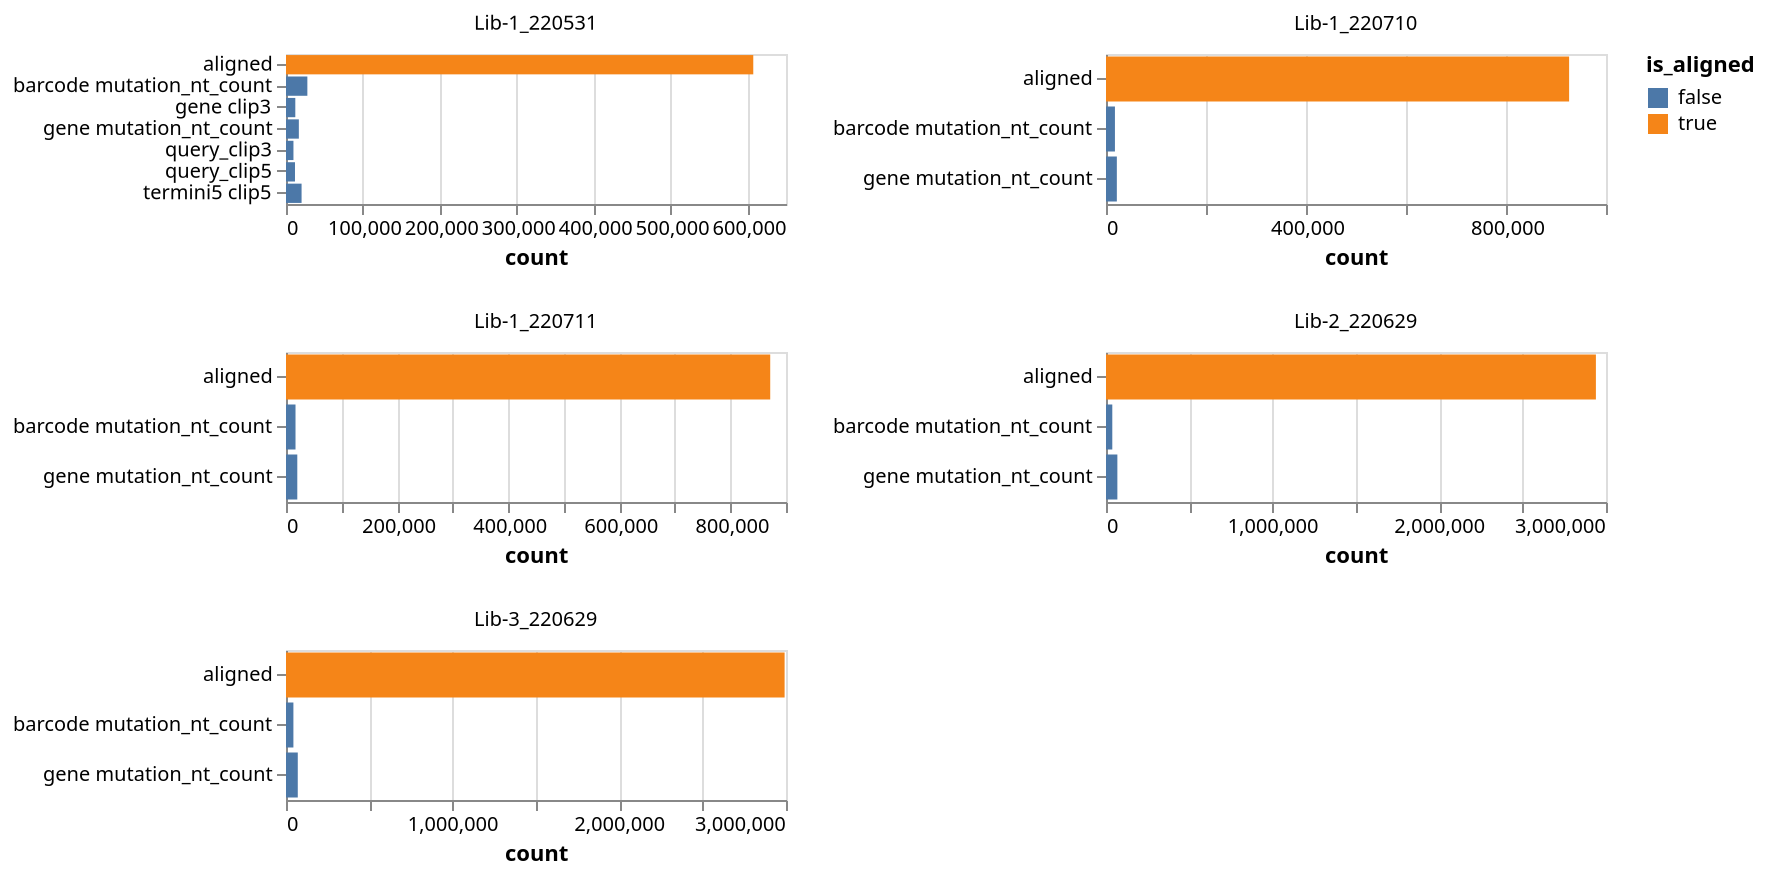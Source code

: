{
  "config": {
    "view": {
      "continuousWidth": 400,
      "continuousHeight": 300
    }
  },
  "data": {
    "name": "data-c8a74fb79497353455f0d858d69d4cb4"
  },
  "mark": "bar",
  "encoding": {
    "color": {
      "field": "is_aligned",
      "type": "nominal"
    },
    "facet": {
      "columns": 2,
      "field": "pacbioRun",
      "title": null,
      "type": "nominal"
    },
    "tooltip": [
      {
        "field": "pacbioRun",
        "type": "nominal"
      },
      {
        "field": "filter_reason",
        "type": "nominal"
      },
      {
        "field": "count",
        "type": "quantitative"
      },
      {
        "field": "total_counts",
        "type": "quantitative"
      },
      {
        "field": "frac_counts",
        "type": "quantitative"
      }
    ],
    "x": {
      "field": "count",
      "type": "quantitative"
    },
    "y": {
      "axis": {
        "title": null
      },
      "field": "filter_reason",
      "type": "nominal"
    }
  },
  "height": 75,
  "resolve": {
    "scale": {
      "x": "independent",
      "y": "independent"
    }
  },
  "transform": [
    {
      "filter": "(datum.frac_counts > 0.01)"
    },
    {
      "calculate": "(datum.filter_reason === 'aligned')",
      "as": "is_aligned"
    }
  ],
  "width": 250,
  "$schema": "https://vega.github.io/schema/vega-lite/v5.2.0.json",
  "datasets": {
    "data-c8a74fb79497353455f0d858d69d4cb4": [
      {
        "pacbioRun": "Lib-1_220531",
        "filter_reason": "barcode clip3",
        "count": 1005,
        "total_counts": 725265,
        "frac_counts": 0.0013857003991644434
      },
      {
        "pacbioRun": "Lib-1_220531",
        "filter_reason": "barcode mutation_nt_count",
        "count": 27767,
        "total_counts": 725265,
        "frac_counts": 0.03828531640159114
      },
      {
        "pacbioRun": "Lib-1_220531",
        "filter_reason": "gene clip3",
        "count": 12099,
        "total_counts": 725265,
        "frac_counts": 0.016682178238299105
      },
      {
        "pacbioRun": "Lib-1_220531",
        "filter_reason": "gene mutation_nt_count",
        "count": 16703,
        "total_counts": 725265,
        "frac_counts": 0.023030202753476316
      },
      {
        "pacbioRun": "Lib-1_220531",
        "filter_reason": "query_clip3",
        "count": 9682,
        "total_counts": 725265,
        "frac_counts": 0.013349603248467802
      },
      {
        "pacbioRun": "Lib-1_220531",
        "filter_reason": "query_clip5",
        "count": 11684,
        "total_counts": 725265,
        "frac_counts": 0.016109973595858067
      },
      {
        "pacbioRun": "Lib-1_220531",
        "filter_reason": "termini3 clip3",
        "count": 3431,
        "total_counts": 725265,
        "frac_counts": 0.004730684646301697
      },
      {
        "pacbioRun": "Lib-1_220531",
        "filter_reason": "termini3 mutation_nt_count",
        "count": 4992,
        "total_counts": 725265,
        "frac_counts": 0.006883001385700399
      },
      {
        "pacbioRun": "Lib-1_220531",
        "filter_reason": "termini5 clip5",
        "count": 20247,
        "total_counts": 725265,
        "frac_counts": 0.027916692519286055
      },
      {
        "pacbioRun": "Lib-1_220531",
        "filter_reason": "termini5 mutation_nt_count",
        "count": 3702,
        "total_counts": 725265,
        "frac_counts": 0.005104341171847532
      },
      {
        "pacbioRun": "Lib-1_220531",
        "filter_reason": "variant_tag3 mutation_nt_count",
        "count": 4155,
        "total_counts": 725265,
        "frac_counts": 0.005728940456247027
      },
      {
        "pacbioRun": "Lib-1_220531",
        "filter_reason": "variant_tag5 mutation_nt_count",
        "count": 2346,
        "total_counts": 725265,
        "frac_counts": 0.003234679737751029
      },
      {
        "pacbioRun": "Lib-1_220710",
        "filter_reason": "barcode clip3",
        "count": 578,
        "total_counts": 1006376,
        "frac_counts": 0.0005743380207795098
      },
      {
        "pacbioRun": "Lib-1_220710",
        "filter_reason": "barcode mutation_nt_count",
        "count": 17868,
        "total_counts": 1006376,
        "frac_counts": 0.01775479542437419
      },
      {
        "pacbioRun": "Lib-1_220710",
        "filter_reason": "gene clip3",
        "count": 5644,
        "total_counts": 1006376,
        "frac_counts": 0.0056082418499646255
      },
      {
        "pacbioRun": "Lib-1_220710",
        "filter_reason": "gene mutation_nt_count",
        "count": 21677,
        "total_counts": 1006376,
        "frac_counts": 0.021539663108023244
      },
      {
        "pacbioRun": "Lib-1_220710",
        "filter_reason": "query_clip3",
        "count": 3932,
        "total_counts": 1006376,
        "frac_counts": 0.003907088404333967
      },
      {
        "pacbioRun": "Lib-1_220710",
        "filter_reason": "query_clip5",
        "count": 4542,
        "total_counts": 1006376,
        "frac_counts": 0.00451322368577947
      },
      {
        "pacbioRun": "Lib-1_220710",
        "filter_reason": "termini3 clip3",
        "count": 2442,
        "total_counts": 1006376,
        "frac_counts": 0.0024265284545736386
      },
      {
        "pacbioRun": "Lib-1_220710",
        "filter_reason": "termini3 mutation_nt_count",
        "count": 5755,
        "total_counts": 1006376,
        "frac_counts": 0.005718538597899791
      },
      {
        "pacbioRun": "Lib-1_220710",
        "filter_reason": "termini5 clip5",
        "count": 7677,
        "total_counts": 1006376,
        "frac_counts": 0.007628361566651033
      },
      {
        "pacbioRun": "Lib-1_220710",
        "filter_reason": "termini5 mutation_nt_count",
        "count": 4473,
        "total_counts": 1006376,
        "frac_counts": 0.004444660842468421
      },
      {
        "pacbioRun": "Lib-1_220710",
        "filter_reason": "variant_tag3 mutation_nt_count",
        "count": 4014,
        "total_counts": 1006376,
        "frac_counts": 0.0039885688847905755
      },
      {
        "pacbioRun": "Lib-1_220710",
        "filter_reason": "variant_tag5 mutation_nt_count",
        "count": 1543,
        "total_counts": 1006376,
        "frac_counts": 0.0015332241627383802
      },
      {
        "pacbioRun": "Lib-1_220711",
        "filter_reason": "barcode clip3",
        "count": 470,
        "total_counts": 947399,
        "frac_counts": 0.0004960950982637727
      },
      {
        "pacbioRun": "Lib-1_220711",
        "filter_reason": "barcode mutation_nt_count",
        "count": 17120,
        "total_counts": 947399,
        "frac_counts": 0.018070527834629337
      },
      {
        "pacbioRun": "Lib-1_220711",
        "filter_reason": "gene clip3",
        "count": 5380,
        "total_counts": 947399,
        "frac_counts": 0.005678705592891696
      },
      {
        "pacbioRun": "Lib-1_220711",
        "filter_reason": "gene mutation_nt_count",
        "count": 20333,
        "total_counts": 947399,
        "frac_counts": 0.02146191836807934
      },
      {
        "pacbioRun": "Lib-1_220711",
        "filter_reason": "query_clip3",
        "count": 3484,
        "total_counts": 947399,
        "frac_counts": 0.0036774368560659235
      },
      {
        "pacbioRun": "Lib-1_220711",
        "filter_reason": "query_clip5",
        "count": 3954,
        "total_counts": 947399,
        "frac_counts": 0.004173531954329696
      },
      {
        "pacbioRun": "Lib-1_220711",
        "filter_reason": "termini3 clip3",
        "count": 2318,
        "total_counts": 947399,
        "frac_counts": 0.0024466988037775005
      },
      {
        "pacbioRun": "Lib-1_220711",
        "filter_reason": "termini3 mutation_nt_count",
        "count": 5680,
        "total_counts": 947399,
        "frac_counts": 0.005995362038591977
      },
      {
        "pacbioRun": "Lib-1_220711",
        "filter_reason": "termini5 clip5",
        "count": 7126,
        "total_counts": 947399,
        "frac_counts": 0.007521646106867328
      },
      {
        "pacbioRun": "Lib-1_220711",
        "filter_reason": "termini5 mutation_nt_count",
        "count": 4385,
        "total_counts": 947399,
        "frac_counts": 0.004628461714652432
      },
      {
        "pacbioRun": "Lib-1_220711",
        "filter_reason": "variant_tag3 mutation_nt_count",
        "count": 3941,
        "total_counts": 947399,
        "frac_counts": 0.004159810175016017
      },
      {
        "pacbioRun": "Lib-1_220711",
        "filter_reason": "variant_tag5 mutation_nt_count",
        "count": 1608,
        "total_counts": 947399,
        "frac_counts": 0.0016972785489535033
      },
      {
        "pacbioRun": "Lib-2_220629",
        "filter_reason": "barcode clip3",
        "count": 1702,
        "total_counts": 3176999,
        "frac_counts": 0.000535725695853225
      },
      {
        "pacbioRun": "Lib-2_220629",
        "filter_reason": "barcode mutation_nt_count",
        "count": 37748,
        "total_counts": 3176999,
        "frac_counts": 0.011881653094634275
      },
      {
        "pacbioRun": "Lib-2_220629",
        "filter_reason": "gene clip3",
        "count": 17387,
        "total_counts": 3176999,
        "frac_counts": 0.005472774778965936
      },
      {
        "pacbioRun": "Lib-2_220629",
        "filter_reason": "gene mutation_nt_count",
        "count": 68220,
        "total_counts": 3176999,
        "frac_counts": 0.02147309457761869
      },
      {
        "pacbioRun": "Lib-2_220629",
        "filter_reason": "query_clip3",
        "count": 16597,
        "total_counts": 3176999,
        "frac_counts": 0.005224112440702688
      },
      {
        "pacbioRun": "Lib-2_220629",
        "filter_reason": "query_clip5",
        "count": 18192,
        "total_counts": 3176999,
        "frac_counts": 0.005726158554031651
      },
      {
        "pacbioRun": "Lib-2_220629",
        "filter_reason": "termini3 clip3",
        "count": 5098,
        "total_counts": 3176999,
        "frac_counts": 0.0016046589879316927
      },
      {
        "pacbioRun": "Lib-2_220629",
        "filter_reason": "termini3 mutation_nt_count",
        "count": 18710,
        "total_counts": 3176999,
        "frac_counts": 0.005889205504943502
      },
      {
        "pacbioRun": "Lib-2_220629",
        "filter_reason": "termini5 clip5",
        "count": 23667,
        "total_counts": 3176999,
        "frac_counts": 0.007449482986932007
      },
      {
        "pacbioRun": "Lib-2_220629",
        "filter_reason": "termini5 mutation_nt_count",
        "count": 16067,
        "total_counts": 3176999,
        "frac_counts": 0.005057288340348864
      },
      {
        "pacbioRun": "Lib-2_220629",
        "filter_reason": "variant_tag3 mutation_nt_count",
        "count": 9914,
        "total_counts": 3176999,
        "frac_counts": 0.003120554963977011
      },
      {
        "pacbioRun": "Lib-2_220629",
        "filter_reason": "variant_tag5 mutation_nt_count",
        "count": 4297,
        "total_counts": 3176999,
        "frac_counts": 0.0013525342626799694
      },
      {
        "pacbioRun": "Lib-3_220629",
        "filter_reason": "barcode clip3",
        "count": 1559,
        "total_counts": 3228613,
        "frac_counts": 0.000482869888710725
      },
      {
        "pacbioRun": "Lib-3_220629",
        "filter_reason": "barcode mutation_nt_count",
        "count": 44417,
        "total_counts": 3228613,
        "frac_counts": 0.01375730073564097
      },
      {
        "pacbioRun": "Lib-3_220629",
        "filter_reason": "gene clip3",
        "count": 14789,
        "total_counts": 3228613,
        "frac_counts": 0.004580604736461137
      },
      {
        "pacbioRun": "Lib-3_220629",
        "filter_reason": "gene mutation_nt_count",
        "count": 70697,
        "total_counts": 3228613,
        "frac_counts": 0.02189701893661458
      },
      {
        "pacbioRun": "Lib-3_220629",
        "filter_reason": "query_clip3",
        "count": 14531,
        "total_counts": 3228613,
        "frac_counts": 0.004500694260972126
      },
      {
        "pacbioRun": "Lib-3_220629",
        "filter_reason": "query_clip5",
        "count": 17614,
        "total_counts": 3228613,
        "frac_counts": 0.005455593470013284
      },
      {
        "pacbioRun": "Lib-3_220629",
        "filter_reason": "termini3 clip3",
        "count": 4698,
        "total_counts": 3228613,
        "frac_counts": 0.0014551140071603502
      },
      {
        "pacbioRun": "Lib-3_220629",
        "filter_reason": "termini3 mutation_nt_count",
        "count": 13716,
        "total_counts": 3228613,
        "frac_counts": 0.004248263882973897
      },
      {
        "pacbioRun": "Lib-3_220629",
        "filter_reason": "termini5 clip5",
        "count": 23455,
        "total_counts": 3228613,
        "frac_counts": 0.007264729467421459
      },
      {
        "pacbioRun": "Lib-3_220629",
        "filter_reason": "termini5 mutation_nt_count",
        "count": 16135,
        "total_counts": 3228613,
        "frac_counts": 0.004997502023314656
      },
      {
        "pacbioRun": "Lib-3_220629",
        "filter_reason": "variant_tag3 mutation_nt_count",
        "count": 13159,
        "total_counts": 3228613,
        "frac_counts": 0.004075743980464676
      },
      {
        "pacbioRun": "Lib-3_220629",
        "filter_reason": "variant_tag5 mutation_nt_count",
        "count": 2210,
        "total_counts": 3228613,
        "frac_counts": 0.000684504460584158
      },
      {
        "pacbioRun": "Lib-1_220531",
        "filter_reason": "aligned",
        "count": 607452,
        "total_counts": 725265,
        "frac_counts": 0.8375586854460094
      },
      {
        "pacbioRun": "Lib-1_220710",
        "filter_reason": "aligned",
        "count": 926231,
        "total_counts": 1006376,
        "frac_counts": 0.9203627669976232
      },
      {
        "pacbioRun": "Lib-1_220711",
        "filter_reason": "aligned",
        "count": 871600,
        "total_counts": 947399,
        "frac_counts": 0.9199925269078815
      },
      {
        "pacbioRun": "Lib-2_220629",
        "filter_reason": "aligned",
        "count": 2939400,
        "total_counts": 3176999,
        "frac_counts": 0.9252127558113805
      },
      {
        "pacbioRun": "Lib-3_220629",
        "filter_reason": "aligned",
        "count": 2991633,
        "total_counts": 3228613,
        "frac_counts": 0.926600060149668
      }
    ]
  }
}